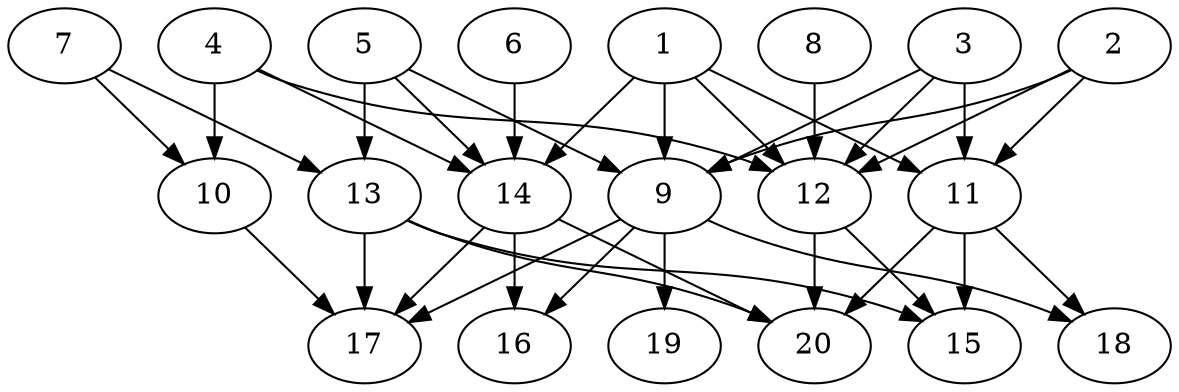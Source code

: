 // DAG automatically generated by daggen at Thu Oct  3 13:58:42 2019
// ./daggen --dot -n 20 --ccr 0.4 --fat 0.7 --regular 0.7 --density 0.6 --mindata 5242880 --maxdata 52428800 
digraph G {
  1 [size="61941760", alpha="0.12", expect_size="24776704"] 
  1 -> 9 [size ="24776704"]
  1 -> 11 [size ="24776704"]
  1 -> 12 [size ="24776704"]
  1 -> 14 [size ="24776704"]
  2 [size="65789440", alpha="0.06", expect_size="26315776"] 
  2 -> 9 [size ="26315776"]
  2 -> 11 [size ="26315776"]
  2 -> 12 [size ="26315776"]
  3 [size="47482880", alpha="0.08", expect_size="18993152"] 
  3 -> 9 [size ="18993152"]
  3 -> 11 [size ="18993152"]
  3 -> 12 [size ="18993152"]
  4 [size="39877120", alpha="0.06", expect_size="15950848"] 
  4 -> 10 [size ="15950848"]
  4 -> 12 [size ="15950848"]
  4 -> 14 [size ="15950848"]
  5 [size="24939520", alpha="0.13", expect_size="9975808"] 
  5 -> 9 [size ="9975808"]
  5 -> 13 [size ="9975808"]
  5 -> 14 [size ="9975808"]
  6 [size="78305280", alpha="0.19", expect_size="31322112"] 
  6 -> 14 [size ="31322112"]
  7 [size="126484480", alpha="0.19", expect_size="50593792"] 
  7 -> 10 [size ="50593792"]
  7 -> 13 [size ="50593792"]
  8 [size="14909440", alpha="0.13", expect_size="5963776"] 
  8 -> 12 [size ="5963776"]
  9 [size="115146240", alpha="0.18", expect_size="46058496"] 
  9 -> 16 [size ="46058496"]
  9 -> 17 [size ="46058496"]
  9 -> 18 [size ="46058496"]
  9 -> 19 [size ="46058496"]
  10 [size="103598080", alpha="0.03", expect_size="41439232"] 
  10 -> 17 [size ="41439232"]
  11 [size="55741440", alpha="0.05", expect_size="22296576"] 
  11 -> 15 [size ="22296576"]
  11 -> 18 [size ="22296576"]
  11 -> 20 [size ="22296576"]
  12 [size="129095680", alpha="0.17", expect_size="51638272"] 
  12 -> 15 [size ="51638272"]
  12 -> 20 [size ="51638272"]
  13 [size="48944640", alpha="0.18", expect_size="19577856"] 
  13 -> 15 [size ="19577856"]
  13 -> 17 [size ="19577856"]
  13 -> 20 [size ="19577856"]
  14 [size="96325120", alpha="0.17", expect_size="38530048"] 
  14 -> 16 [size ="38530048"]
  14 -> 17 [size ="38530048"]
  14 -> 20 [size ="38530048"]
  15 [size="130969600", alpha="0.05", expect_size="52387840"] 
  16 [size="91187200", alpha="0.04", expect_size="36474880"] 
  17 [size="87191040", alpha="0.14", expect_size="34876416"] 
  18 [size="79493120", alpha="0.08", expect_size="31797248"] 
  19 [size="41067520", alpha="0.11", expect_size="16427008"] 
  20 [size="26854400", alpha="0.07", expect_size="10741760"] 
}
